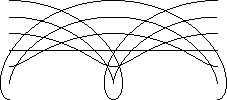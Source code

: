 settings.render=0;


import graph;
size(8cm,0);

pair a(real t) { return (t+(1)*sin(t), (1)*cos(t));}
path aa = graph(a, 0, 2*pi);
draw(aa);


pair b(real t) { return (t+(-1)*sin(t), (-1)*cos(t));}
path bb = graph(b, 0, 2*pi);
draw(bb);

pair c(real t) { return (t+(-.5)*sin(t), (-.5)*cos(t));}
path cc = graph(c, 0, 2*pi);
draw(cc);

pair d(real t) { return (t+(-1.5)*sin(t), (-1.5)*cos(t));}
path dd = graph(d, 0, 2*pi);
draw(dd);

pair e(real t) { return (t+(-0)*sin(t), (-0)*cos(t));}
path ee = graph(e, 0, 2*pi);
draw(ee);

pair f(real t) { return (t+(.5)*sin(t), (.5)*cos(t));}
path ff = graph(f, 0, 2*pi);
draw(ff);

pair g(real t) { return (t+(1.5)*sin(t), (1.5)*cos(t));}
path gg = graph(g, 0, 2*pi);
draw(gg);

